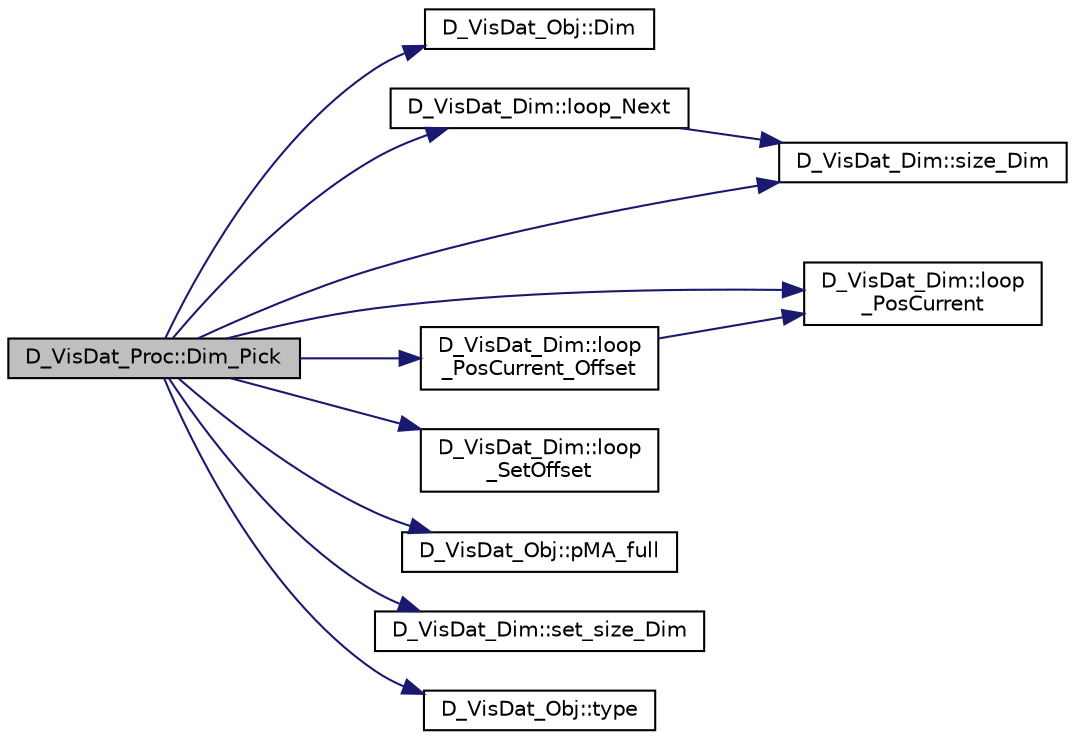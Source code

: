 digraph "D_VisDat_Proc::Dim_Pick"
{
 // LATEX_PDF_SIZE
  edge [fontname="Helvetica",fontsize="10",labelfontname="Helvetica",labelfontsize="10"];
  node [fontname="Helvetica",fontsize="10",shape=record];
  rankdir="LR";
  Node1 [label="D_VisDat_Proc::Dim_Pick",height=0.2,width=0.4,color="black", fillcolor="grey75", style="filled", fontcolor="black",tooltip=" "];
  Node1 -> Node2 [color="midnightblue",fontsize="10",style="solid"];
  Node2 [label="D_VisDat_Obj::Dim",height=0.2,width=0.4,color="black", fillcolor="white", style="filled",URL="$class_d___vis_dat___obj.html#a9b255993f402cca1b61ca82beae51b20",tooltip=" "];
  Node1 -> Node3 [color="midnightblue",fontsize="10",style="solid"];
  Node3 [label="D_VisDat_Dim::loop_Next",height=0.2,width=0.4,color="black", fillcolor="white", style="filled",URL="$class_d___vis_dat___dim.html#ac0b7c1d73e89e0f8f3630f0a3b80a284",tooltip=" "];
  Node3 -> Node4 [color="midnightblue",fontsize="10",style="solid"];
  Node4 [label="D_VisDat_Dim::size_Dim",height=0.2,width=0.4,color="black", fillcolor="white", style="filled",URL="$class_d___vis_dat___dim.html#af266339e1a363caf7d20a01997ceed9f",tooltip=" "];
  Node1 -> Node5 [color="midnightblue",fontsize="10",style="solid"];
  Node5 [label="D_VisDat_Dim::loop\l_PosCurrent",height=0.2,width=0.4,color="black", fillcolor="white", style="filled",URL="$class_d___vis_dat___dim.html#a15988e7b99cb810e4bf31889822477e3",tooltip=" "];
  Node1 -> Node6 [color="midnightblue",fontsize="10",style="solid"];
  Node6 [label="D_VisDat_Dim::loop\l_PosCurrent_Offset",height=0.2,width=0.4,color="black", fillcolor="white", style="filled",URL="$class_d___vis_dat___dim.html#a6185deda002f36c8e07aac0de1fe3acb",tooltip=" "];
  Node6 -> Node5 [color="midnightblue",fontsize="10",style="solid"];
  Node1 -> Node7 [color="midnightblue",fontsize="10",style="solid"];
  Node7 [label="D_VisDat_Dim::loop\l_SetOffset",height=0.2,width=0.4,color="black", fillcolor="white", style="filled",URL="$class_d___vis_dat___dim.html#a51ca40056789a983493d7b6e916af924",tooltip=" "];
  Node1 -> Node8 [color="midnightblue",fontsize="10",style="solid"];
  Node8 [label="D_VisDat_Obj::pMA_full",height=0.2,width=0.4,color="black", fillcolor="white", style="filled",URL="$class_d___vis_dat___obj.html#a1b759f59f5c13875d94961642bdd943e",tooltip=" "];
  Node1 -> Node9 [color="midnightblue",fontsize="10",style="solid"];
  Node9 [label="D_VisDat_Dim::set_size_Dim",height=0.2,width=0.4,color="black", fillcolor="white", style="filled",URL="$class_d___vis_dat___dim.html#ae1bac764d701742e01b39fecb9a3050e",tooltip=" "];
  Node1 -> Node4 [color="midnightblue",fontsize="10",style="solid"];
  Node1 -> Node10 [color="midnightblue",fontsize="10",style="solid"];
  Node10 [label="D_VisDat_Obj::type",height=0.2,width=0.4,color="black", fillcolor="white", style="filled",URL="$class_d___vis_dat___obj.html#ac5826459ed7f3f1cd6a3a5ff89d4fbc8",tooltip=" "];
}
